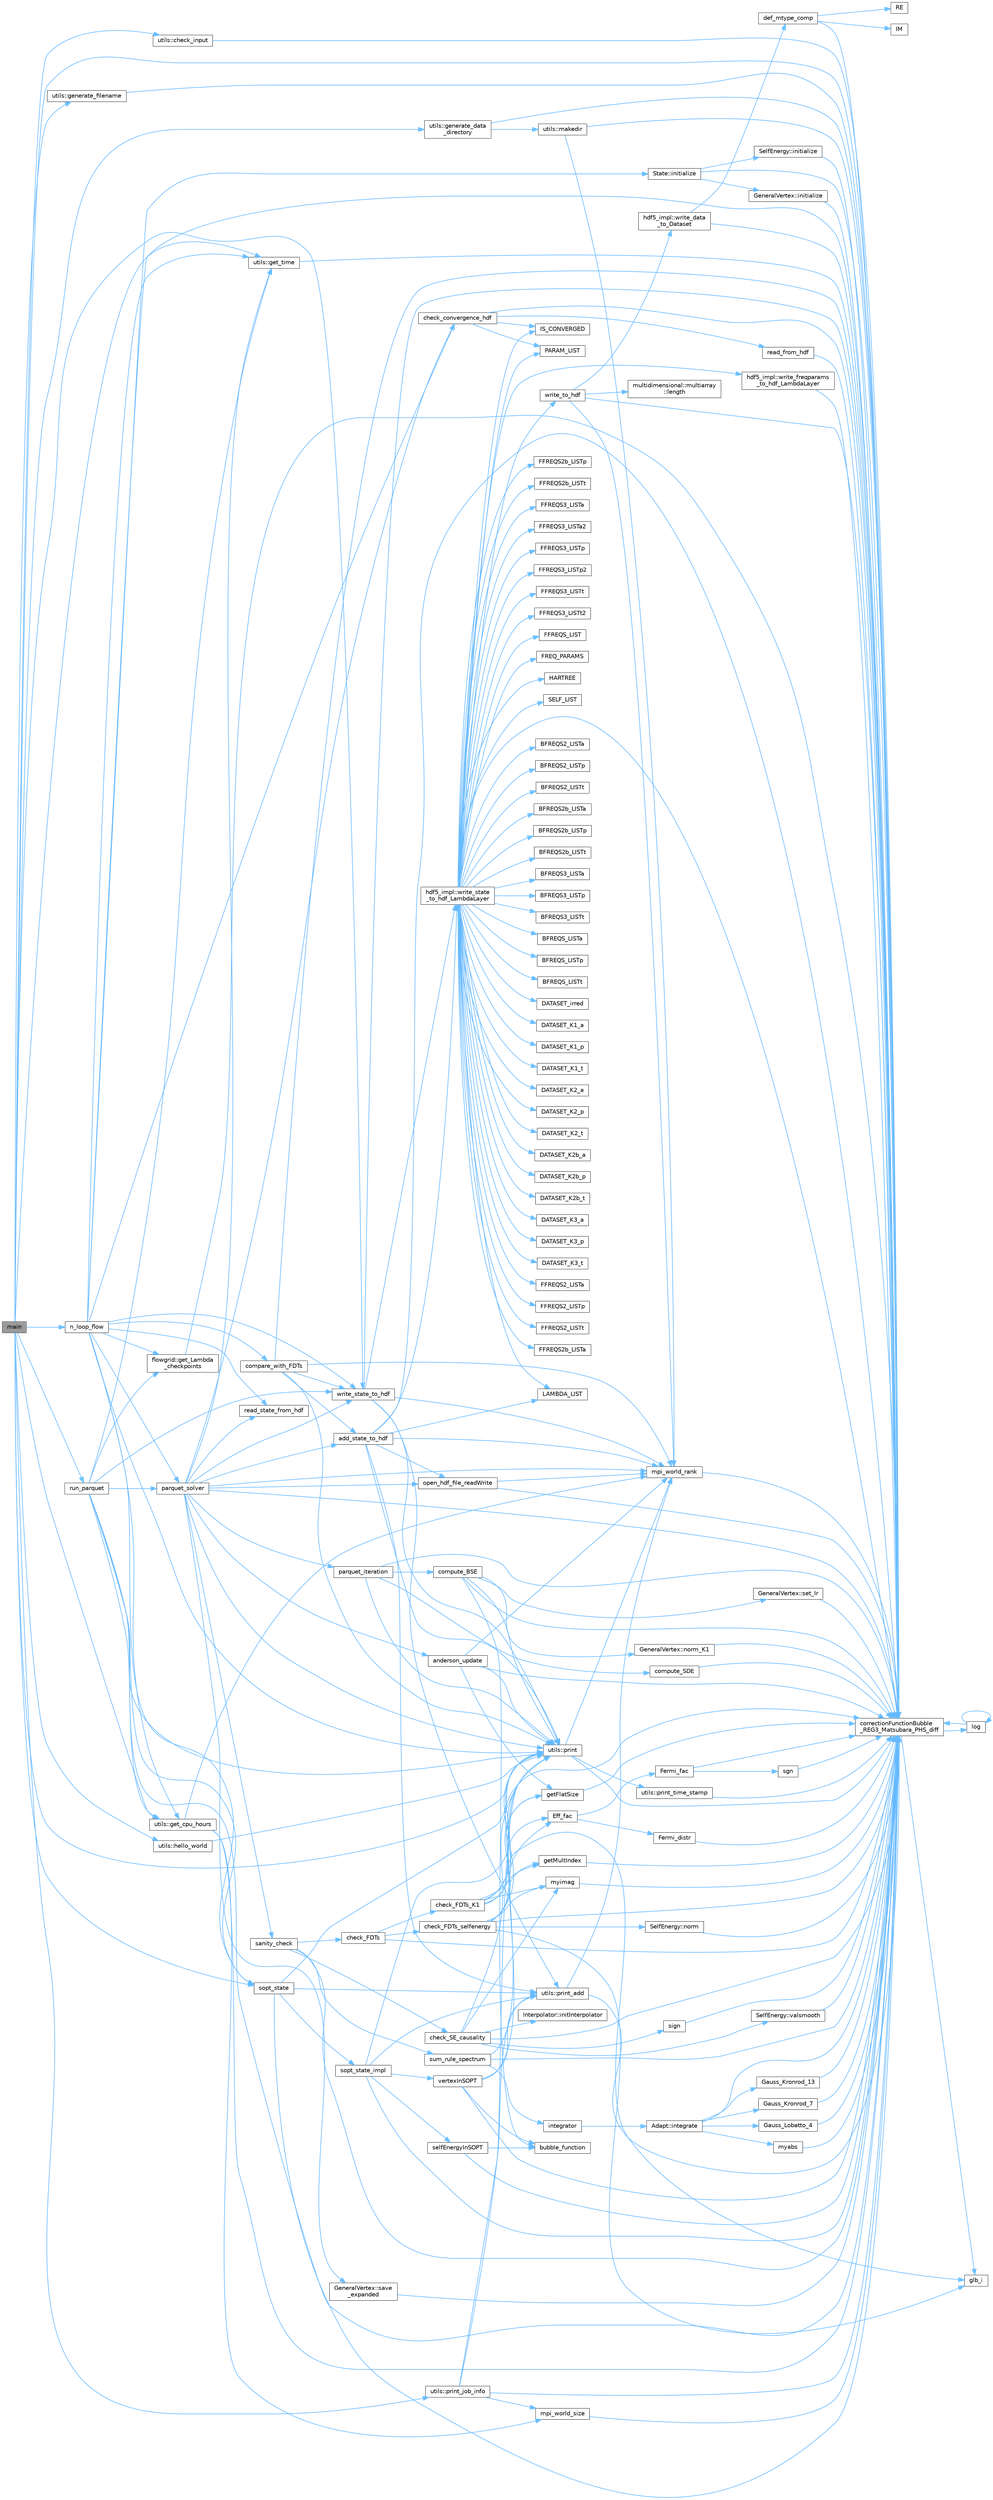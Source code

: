 digraph "main"
{
 // INTERACTIVE_SVG=YES
 // LATEX_PDF_SIZE
  bgcolor="transparent";
  edge [fontname=Helvetica,fontsize=10,labelfontname=Helvetica,labelfontsize=10];
  node [fontname=Helvetica,fontsize=10,shape=box,height=0.2,width=0.4];
  rankdir="LR";
  Node1 [id="Node000001",label="main",height=0.2,width=0.4,color="gray40", fillcolor="grey60", style="filled", fontcolor="black",tooltip=" "];
  Node1 -> Node2 [id="edge1_Node000001_Node000002",color="steelblue1",style="solid",tooltip=" "];
  Node2 [id="Node000002",label="utils::check_input",height=0.2,width=0.4,color="grey40", fillcolor="white", style="filled",URL="$d6/d84/namespaceutils.html#a8d114e75fc9ba4f8d0eb984183e2bd88",tooltip=" "];
  Node2 -> Node3 [id="edge2_Node000002_Node000003",color="steelblue1",style="solid",tooltip=" "];
  Node3 [id="Node000003",label="correctionFunctionBubble\l_REG3_Matsubara_PHS_diff",height=0.2,width=0.4,color="grey40", fillcolor="white", style="filled",URL="$dd/dea/bubble__corrections_8hpp.html#aff27784f97591f505f77ff0065ab57af",tooltip=" "];
  Node3 -> Node4 [id="edge3_Node000003_Node000004",color="steelblue1",style="solid",tooltip=" "];
  Node4 [id="Node000004",label="glb_i",height=0.2,width=0.4,color="grey40", fillcolor="white", style="filled",URL="$d7/d59/data__structures_8hpp.html#ae0c8f095bd2588bb4d374b002c94a90d",tooltip=" "];
  Node3 -> Node5 [id="edge4_Node000003_Node000005",color="steelblue1",style="solid",tooltip=" "];
  Node5 [id="Node000005",label="log",height=0.2,width=0.4,color="grey40", fillcolor="white", style="filled",URL="$d7/d43/KramersKronig_8c_09_09.html#ad9512117c829517886f44895ef9ece90",tooltip=" "];
  Node5 -> Node3 [id="edge5_Node000005_Node000003",color="steelblue1",style="solid",tooltip=" "];
  Node5 -> Node5 [id="edge6_Node000005_Node000005",color="steelblue1",style="solid",tooltip=" "];
  Node1 -> Node3 [id="edge7_Node000001_Node000003",color="steelblue1",style="solid",tooltip=" "];
  Node1 -> Node6 [id="edge8_Node000001_Node000006",color="steelblue1",style="solid",tooltip=" "];
  Node6 [id="Node000006",label="utils::generate_data\l_directory",height=0.2,width=0.4,color="grey40", fillcolor="white", style="filled",URL="$d6/d84/namespaceutils.html#a1998a1c7f8941816fe6706838b16ca26",tooltip=" "];
  Node6 -> Node3 [id="edge9_Node000006_Node000003",color="steelblue1",style="solid",tooltip=" "];
  Node6 -> Node7 [id="edge10_Node000006_Node000007",color="steelblue1",style="solid",tooltip=" "];
  Node7 [id="Node000007",label="utils::makedir",height=0.2,width=0.4,color="grey40", fillcolor="white", style="filled",URL="$d6/d84/namespaceutils.html#a8b15a47f6cc62f31f2fe1323cabba6ae",tooltip=" "];
  Node7 -> Node3 [id="edge11_Node000007_Node000003",color="steelblue1",style="solid",tooltip=" "];
  Node7 -> Node8 [id="edge12_Node000007_Node000008",color="steelblue1",style="solid",tooltip=" "];
  Node8 [id="Node000008",label="mpi_world_rank",height=0.2,width=0.4,color="grey40", fillcolor="white", style="filled",URL="$d4/dda/mpi__setup_8c_09_09.html#a191972e98e51a56d90e8e5f750496c7d",tooltip=" "];
  Node8 -> Node3 [id="edge13_Node000008_Node000003",color="steelblue1",style="solid",tooltip=" "];
  Node1 -> Node9 [id="edge14_Node000001_Node000009",color="steelblue1",style="solid",tooltip=" "];
  Node9 [id="Node000009",label="utils::generate_filename",height=0.2,width=0.4,color="grey40", fillcolor="white", style="filled",URL="$d6/d84/namespaceutils.html#aa0afd0ad2d9e0302051051c6d1d3f1d1",tooltip=" "];
  Node9 -> Node3 [id="edge15_Node000009_Node000003",color="steelblue1",style="solid",tooltip=" "];
  Node1 -> Node10 [id="edge16_Node000001_Node000010",color="steelblue1",style="solid",tooltip=" "];
  Node10 [id="Node000010",label="utils::get_cpu_hours",height=0.2,width=0.4,color="grey40", fillcolor="white", style="filled",URL="$d6/d84/namespaceutils.html#a5020e8df3fe9af5189eb7170db07439f",tooltip=" "];
  Node10 -> Node3 [id="edge17_Node000010_Node000003",color="steelblue1",style="solid",tooltip=" "];
  Node10 -> Node8 [id="edge18_Node000010_Node000008",color="steelblue1",style="solid",tooltip=" "];
  Node10 -> Node11 [id="edge19_Node000010_Node000011",color="steelblue1",style="solid",tooltip=" "];
  Node11 [id="Node000011",label="mpi_world_size",height=0.2,width=0.4,color="grey40", fillcolor="white", style="filled",URL="$d4/dda/mpi__setup_8c_09_09.html#a67ee780d3ab18a648c6ba0fdc734209f",tooltip=" "];
  Node11 -> Node3 [id="edge20_Node000011_Node000003",color="steelblue1",style="solid",tooltip=" "];
  Node1 -> Node12 [id="edge21_Node000001_Node000012",color="steelblue1",style="solid",tooltip=" "];
  Node12 [id="Node000012",label="utils::get_time",height=0.2,width=0.4,color="grey40", fillcolor="white", style="filled",URL="$d6/d84/namespaceutils.html#a4ae6ae93d2caa1fda9be0ce8f6b339ee",tooltip=" "];
  Node12 -> Node3 [id="edge22_Node000012_Node000003",color="steelblue1",style="solid",tooltip=" "];
  Node1 -> Node13 [id="edge23_Node000001_Node000013",color="steelblue1",style="solid",tooltip=" "];
  Node13 [id="Node000013",label="utils::hello_world",height=0.2,width=0.4,color="grey40", fillcolor="white", style="filled",URL="$d6/d84/namespaceutils.html#ac868c960e917a080f09ef20123e977a6",tooltip=" "];
  Node13 -> Node14 [id="edge24_Node000013_Node000014",color="steelblue1",style="solid",tooltip=" "];
  Node14 [id="Node000014",label="utils::print",height=0.2,width=0.4,color="grey40", fillcolor="white", style="filled",URL="$d6/d84/namespaceutils.html#ad566cc1586ac4598d5823caa71620eb5",tooltip=" "];
  Node14 -> Node3 [id="edge25_Node000014_Node000003",color="steelblue1",style="solid",tooltip=" "];
  Node14 -> Node8 [id="edge26_Node000014_Node000008",color="steelblue1",style="solid",tooltip=" "];
  Node14 -> Node15 [id="edge27_Node000014_Node000015",color="steelblue1",style="solid",tooltip=" "];
  Node15 [id="Node000015",label="utils::print_time_stamp",height=0.2,width=0.4,color="grey40", fillcolor="white", style="filled",URL="$d6/d84/namespaceutils.html#ac76a8cfe22f29cfa7738ebd9972f60c8",tooltip=" "];
  Node15 -> Node3 [id="edge28_Node000015_Node000003",color="steelblue1",style="solid",tooltip=" "];
  Node1 -> Node16 [id="edge29_Node000001_Node000016",color="steelblue1",style="solid",tooltip=" "];
  Node16 [id="Node000016",label="n_loop_flow",height=0.2,width=0.4,color="grey40", fillcolor="white", style="filled",URL="$d4/dde/flow_8c_09_09.html#a7bebcecda67107fbc8dde6bed6d3ecaa",tooltip=" "];
  Node16 -> Node17 [id="edge30_Node000016_Node000017",color="steelblue1",style="solid",tooltip=" "];
  Node17 [id="Node000017",label="check_convergence_hdf",height=0.2,width=0.4,color="grey40", fillcolor="white", style="filled",URL="$d5/d4f/hdf5__routines_8c_09_09.html#a0f3795e3b03f3c010cc3befa1c153054",tooltip=" "];
  Node17 -> Node3 [id="edge31_Node000017_Node000003",color="steelblue1",style="solid",tooltip=" "];
  Node17 -> Node18 [id="edge32_Node000017_Node000018",color="steelblue1",style="solid",tooltip=" "];
  Node18 [id="Node000018",label="IS_CONVERGED",height=0.2,width=0.4,color="grey40", fillcolor="white", style="filled",URL="$d5/de4/hdf5__routines_8hpp.html#a31b4dbbf41f3faf7898b472c1035b558",tooltip=" "];
  Node17 -> Node19 [id="edge33_Node000017_Node000019",color="steelblue1",style="solid",tooltip=" "];
  Node19 [id="Node000019",label="PARAM_LIST",height=0.2,width=0.4,color="grey40", fillcolor="white", style="filled",URL="$d5/de4/hdf5__routines_8hpp.html#a5f6a575ad9a575289e8d4ec6a609f062",tooltip=" "];
  Node17 -> Node20 [id="edge34_Node000017_Node000020",color="steelblue1",style="solid",tooltip=" "];
  Node20 [id="Node000020",label="read_from_hdf",height=0.2,width=0.4,color="grey40", fillcolor="white", style="filled",URL="$d5/de4/hdf5__routines_8hpp.html#ae9d31380262b6d4fa5fcd47f21d5419e",tooltip="Read scalar from HDF group/file as Attribute."];
  Node20 -> Node3 [id="edge35_Node000020_Node000003",color="steelblue1",style="solid",tooltip=" "];
  Node16 -> Node21 [id="edge36_Node000016_Node000021",color="steelblue1",style="solid",tooltip=" "];
  Node21 [id="Node000021",label="compare_with_FDTs",height=0.2,width=0.4,color="grey40", fillcolor="white", style="filled",URL="$d1/d75/causality__FDT__checks_8hpp.html#a1f36d604808ac5fde507c3cca3e5315a",tooltip=" "];
  Node21 -> Node22 [id="edge37_Node000021_Node000022",color="steelblue1",style="solid",tooltip=" "];
  Node22 [id="Node000022",label="add_state_to_hdf",height=0.2,width=0.4,color="grey40", fillcolor="white", style="filled",URL="$d5/de4/hdf5__routines_8hpp.html#afcbe2c8a768f64e576f593516262d476",tooltip="Open file and save state to a specified Lambda layer."];
  Node22 -> Node3 [id="edge38_Node000022_Node000003",color="steelblue1",style="solid",tooltip=" "];
  Node22 -> Node23 [id="edge39_Node000022_Node000023",color="steelblue1",style="solid",tooltip=" "];
  Node23 [id="Node000023",label="LAMBDA_LIST",height=0.2,width=0.4,color="grey40", fillcolor="white", style="filled",URL="$d5/de4/hdf5__routines_8hpp.html#aa3e184a5a9d2466af831b13169261de2",tooltip=" "];
  Node22 -> Node8 [id="edge40_Node000022_Node000008",color="steelblue1",style="solid",tooltip=" "];
  Node22 -> Node24 [id="edge41_Node000022_Node000024",color="steelblue1",style="solid",tooltip=" "];
  Node24 [id="Node000024",label="open_hdf_file_readWrite",height=0.2,width=0.4,color="grey40", fillcolor="white", style="filled",URL="$d5/d4f/hdf5__routines_8c_09_09.html#a924110dbdaccbbc744def3ca0838cb4c",tooltip=" "];
  Node24 -> Node3 [id="edge42_Node000024_Node000003",color="steelblue1",style="solid",tooltip=" "];
  Node24 -> Node8 [id="edge43_Node000024_Node000008",color="steelblue1",style="solid",tooltip=" "];
  Node22 -> Node14 [id="edge44_Node000022_Node000014",color="steelblue1",style="solid",tooltip=" "];
  Node22 -> Node25 [id="edge45_Node000022_Node000025",color="steelblue1",style="solid",tooltip=" "];
  Node25 [id="Node000025",label="utils::print_add",height=0.2,width=0.4,color="grey40", fillcolor="white", style="filled",URL="$d6/d84/namespaceutils.html#abc69e50b2a20892c52c84cee55052ffe",tooltip=" "];
  Node25 -> Node3 [id="edge46_Node000025_Node000003",color="steelblue1",style="solid",tooltip=" "];
  Node25 -> Node8 [id="edge47_Node000025_Node000008",color="steelblue1",style="solid",tooltip=" "];
  Node22 -> Node26 [id="edge48_Node000022_Node000026",color="steelblue1",style="solid",tooltip=" "];
  Node26 [id="Node000026",label="hdf5_impl::write_state\l_to_hdf_LambdaLayer",height=0.2,width=0.4,color="grey40", fillcolor="white", style="filled",URL="$de/dac/namespacehdf5__impl.html#a468934d31943e2ac5607091266a2e5a0",tooltip=" "];
  Node26 -> Node27 [id="edge49_Node000026_Node000027",color="steelblue1",style="solid",tooltip=" "];
  Node27 [id="Node000027",label="BFREQS2_LISTa",height=0.2,width=0.4,color="grey40", fillcolor="white", style="filled",URL="$d5/de4/hdf5__routines_8hpp.html#a70793387b40f5c718d6168c704baf69f",tooltip=" "];
  Node26 -> Node28 [id="edge50_Node000026_Node000028",color="steelblue1",style="solid",tooltip=" "];
  Node28 [id="Node000028",label="BFREQS2_LISTp",height=0.2,width=0.4,color="grey40", fillcolor="white", style="filled",URL="$d5/de4/hdf5__routines_8hpp.html#aac06badb3b4bcb361121d0a3878ac32f",tooltip=" "];
  Node26 -> Node29 [id="edge51_Node000026_Node000029",color="steelblue1",style="solid",tooltip=" "];
  Node29 [id="Node000029",label="BFREQS2_LISTt",height=0.2,width=0.4,color="grey40", fillcolor="white", style="filled",URL="$d5/de4/hdf5__routines_8hpp.html#afa40302e1b4a4c45c889083c6dc9c63b",tooltip=" "];
  Node26 -> Node30 [id="edge52_Node000026_Node000030",color="steelblue1",style="solid",tooltip=" "];
  Node30 [id="Node000030",label="BFREQS2b_LISTa",height=0.2,width=0.4,color="grey40", fillcolor="white", style="filled",URL="$d5/de4/hdf5__routines_8hpp.html#a1a2f594a06f492bb3d1dbdb05e8150d9",tooltip=" "];
  Node26 -> Node31 [id="edge53_Node000026_Node000031",color="steelblue1",style="solid",tooltip=" "];
  Node31 [id="Node000031",label="BFREQS2b_LISTp",height=0.2,width=0.4,color="grey40", fillcolor="white", style="filled",URL="$d5/de4/hdf5__routines_8hpp.html#a5b489d2d6e8eb0dd85cebe667e87e16b",tooltip=" "];
  Node26 -> Node32 [id="edge54_Node000026_Node000032",color="steelblue1",style="solid",tooltip=" "];
  Node32 [id="Node000032",label="BFREQS2b_LISTt",height=0.2,width=0.4,color="grey40", fillcolor="white", style="filled",URL="$d5/de4/hdf5__routines_8hpp.html#a1a2e0eace8fc3abb69c44e6eae91b63f",tooltip=" "];
  Node26 -> Node33 [id="edge55_Node000026_Node000033",color="steelblue1",style="solid",tooltip=" "];
  Node33 [id="Node000033",label="BFREQS3_LISTa",height=0.2,width=0.4,color="grey40", fillcolor="white", style="filled",URL="$d5/de4/hdf5__routines_8hpp.html#a21f617d5e29f1e49f014a799e6ac2f2a",tooltip=" "];
  Node26 -> Node34 [id="edge56_Node000026_Node000034",color="steelblue1",style="solid",tooltip=" "];
  Node34 [id="Node000034",label="BFREQS3_LISTp",height=0.2,width=0.4,color="grey40", fillcolor="white", style="filled",URL="$d5/de4/hdf5__routines_8hpp.html#abb2b74041cb7252e511182c80d53859e",tooltip=" "];
  Node26 -> Node35 [id="edge57_Node000026_Node000035",color="steelblue1",style="solid",tooltip=" "];
  Node35 [id="Node000035",label="BFREQS3_LISTt",height=0.2,width=0.4,color="grey40", fillcolor="white", style="filled",URL="$d5/de4/hdf5__routines_8hpp.html#a2a7ab7f91577e91f691eae7d55f185f8",tooltip=" "];
  Node26 -> Node36 [id="edge58_Node000026_Node000036",color="steelblue1",style="solid",tooltip=" "];
  Node36 [id="Node000036",label="BFREQS_LISTa",height=0.2,width=0.4,color="grey40", fillcolor="white", style="filled",URL="$d5/de4/hdf5__routines_8hpp.html#aa4382f09b8cee0fa7a9359a92f89f201",tooltip=" "];
  Node26 -> Node37 [id="edge59_Node000026_Node000037",color="steelblue1",style="solid",tooltip=" "];
  Node37 [id="Node000037",label="BFREQS_LISTp",height=0.2,width=0.4,color="grey40", fillcolor="white", style="filled",URL="$d5/de4/hdf5__routines_8hpp.html#a325a5ba033e38880fc4336eafea6c9ac",tooltip=" "];
  Node26 -> Node38 [id="edge60_Node000026_Node000038",color="steelblue1",style="solid",tooltip=" "];
  Node38 [id="Node000038",label="BFREQS_LISTt",height=0.2,width=0.4,color="grey40", fillcolor="white", style="filled",URL="$d5/de4/hdf5__routines_8hpp.html#a9cd353ab74e22f7973bc28c249970455",tooltip=" "];
  Node26 -> Node3 [id="edge61_Node000026_Node000003",color="steelblue1",style="solid",tooltip=" "];
  Node26 -> Node39 [id="edge62_Node000026_Node000039",color="steelblue1",style="solid",tooltip=" "];
  Node39 [id="Node000039",label="DATASET_irred",height=0.2,width=0.4,color="grey40", fillcolor="white", style="filled",URL="$d5/de4/hdf5__routines_8hpp.html#a3a6423eb277935f4127bcfa984e40864",tooltip=" "];
  Node26 -> Node40 [id="edge63_Node000026_Node000040",color="steelblue1",style="solid",tooltip=" "];
  Node40 [id="Node000040",label="DATASET_K1_a",height=0.2,width=0.4,color="grey40", fillcolor="white", style="filled",URL="$d5/de4/hdf5__routines_8hpp.html#a70fbfef3ed2df3253dff3f30e5c684af",tooltip=" "];
  Node26 -> Node41 [id="edge64_Node000026_Node000041",color="steelblue1",style="solid",tooltip=" "];
  Node41 [id="Node000041",label="DATASET_K1_p",height=0.2,width=0.4,color="grey40", fillcolor="white", style="filled",URL="$d5/de4/hdf5__routines_8hpp.html#ad4bd18e8faec35d1aec625963949d3a2",tooltip=" "];
  Node26 -> Node42 [id="edge65_Node000026_Node000042",color="steelblue1",style="solid",tooltip=" "];
  Node42 [id="Node000042",label="DATASET_K1_t",height=0.2,width=0.4,color="grey40", fillcolor="white", style="filled",URL="$d5/de4/hdf5__routines_8hpp.html#a6b0ad8d4c9ce18a0181aec59711c2d9e",tooltip=" "];
  Node26 -> Node43 [id="edge66_Node000026_Node000043",color="steelblue1",style="solid",tooltip=" "];
  Node43 [id="Node000043",label="DATASET_K2_a",height=0.2,width=0.4,color="grey40", fillcolor="white", style="filled",URL="$d5/de4/hdf5__routines_8hpp.html#aeedff3917ce193abcf28d56d533c06af",tooltip=" "];
  Node26 -> Node44 [id="edge67_Node000026_Node000044",color="steelblue1",style="solid",tooltip=" "];
  Node44 [id="Node000044",label="DATASET_K2_p",height=0.2,width=0.4,color="grey40", fillcolor="white", style="filled",URL="$d5/de4/hdf5__routines_8hpp.html#a6b7db1afef15b575b083e27f59dce10b",tooltip=" "];
  Node26 -> Node45 [id="edge68_Node000026_Node000045",color="steelblue1",style="solid",tooltip=" "];
  Node45 [id="Node000045",label="DATASET_K2_t",height=0.2,width=0.4,color="grey40", fillcolor="white", style="filled",URL="$d5/de4/hdf5__routines_8hpp.html#aa0c88c27ef97c826cbdaa5ab65c5ea7a",tooltip=" "];
  Node26 -> Node46 [id="edge69_Node000026_Node000046",color="steelblue1",style="solid",tooltip=" "];
  Node46 [id="Node000046",label="DATASET_K2b_a",height=0.2,width=0.4,color="grey40", fillcolor="white", style="filled",URL="$d5/de4/hdf5__routines_8hpp.html#a2de0b0b07342af762f71fe56d81ff6a4",tooltip=" "];
  Node26 -> Node47 [id="edge70_Node000026_Node000047",color="steelblue1",style="solid",tooltip=" "];
  Node47 [id="Node000047",label="DATASET_K2b_p",height=0.2,width=0.4,color="grey40", fillcolor="white", style="filled",URL="$d5/de4/hdf5__routines_8hpp.html#ae052d0568389dc8653a0909a79be1724",tooltip=" "];
  Node26 -> Node48 [id="edge71_Node000026_Node000048",color="steelblue1",style="solid",tooltip=" "];
  Node48 [id="Node000048",label="DATASET_K2b_t",height=0.2,width=0.4,color="grey40", fillcolor="white", style="filled",URL="$d5/de4/hdf5__routines_8hpp.html#a9dda3f77431924b6c05e15e8520e95a1",tooltip=" "];
  Node26 -> Node49 [id="edge72_Node000026_Node000049",color="steelblue1",style="solid",tooltip=" "];
  Node49 [id="Node000049",label="DATASET_K3_a",height=0.2,width=0.4,color="grey40", fillcolor="white", style="filled",URL="$d5/de4/hdf5__routines_8hpp.html#aa455336c9836bbc13e5bc6acfba4a5fe",tooltip=" "];
  Node26 -> Node50 [id="edge73_Node000026_Node000050",color="steelblue1",style="solid",tooltip=" "];
  Node50 [id="Node000050",label="DATASET_K3_p",height=0.2,width=0.4,color="grey40", fillcolor="white", style="filled",URL="$d5/de4/hdf5__routines_8hpp.html#ac5ae5b49e25460f9c74f7dd4da8292d1",tooltip=" "];
  Node26 -> Node51 [id="edge74_Node000026_Node000051",color="steelblue1",style="solid",tooltip=" "];
  Node51 [id="Node000051",label="DATASET_K3_t",height=0.2,width=0.4,color="grey40", fillcolor="white", style="filled",URL="$d5/de4/hdf5__routines_8hpp.html#aaacec41cca059ecf69f45d177a133ba1",tooltip=" "];
  Node26 -> Node52 [id="edge75_Node000026_Node000052",color="steelblue1",style="solid",tooltip=" "];
  Node52 [id="Node000052",label="FFREQS2_LISTa",height=0.2,width=0.4,color="grey40", fillcolor="white", style="filled",URL="$d5/de4/hdf5__routines_8hpp.html#a77f7cb8364d3e7e9e60772168c1a8e20",tooltip=" "];
  Node26 -> Node53 [id="edge76_Node000026_Node000053",color="steelblue1",style="solid",tooltip=" "];
  Node53 [id="Node000053",label="FFREQS2_LISTp",height=0.2,width=0.4,color="grey40", fillcolor="white", style="filled",URL="$d5/de4/hdf5__routines_8hpp.html#a1a2050a88d0823f9d6e74f514cd3104b",tooltip=" "];
  Node26 -> Node54 [id="edge77_Node000026_Node000054",color="steelblue1",style="solid",tooltip=" "];
  Node54 [id="Node000054",label="FFREQS2_LISTt",height=0.2,width=0.4,color="grey40", fillcolor="white", style="filled",URL="$d5/de4/hdf5__routines_8hpp.html#acccb15e4720efbd821876ddbaafca598",tooltip=" "];
  Node26 -> Node55 [id="edge78_Node000026_Node000055",color="steelblue1",style="solid",tooltip=" "];
  Node55 [id="Node000055",label="FFREQS2b_LISTa",height=0.2,width=0.4,color="grey40", fillcolor="white", style="filled",URL="$d5/de4/hdf5__routines_8hpp.html#a005236ebf70e84a44dcbc2bf1a38240e",tooltip=" "];
  Node26 -> Node56 [id="edge79_Node000026_Node000056",color="steelblue1",style="solid",tooltip=" "];
  Node56 [id="Node000056",label="FFREQS2b_LISTp",height=0.2,width=0.4,color="grey40", fillcolor="white", style="filled",URL="$d5/de4/hdf5__routines_8hpp.html#ad835afddea0ce446346ea73873de9317",tooltip=" "];
  Node26 -> Node57 [id="edge80_Node000026_Node000057",color="steelblue1",style="solid",tooltip=" "];
  Node57 [id="Node000057",label="FFREQS2b_LISTt",height=0.2,width=0.4,color="grey40", fillcolor="white", style="filled",URL="$d5/de4/hdf5__routines_8hpp.html#a8a349e2a96d022e93b1e70da3a6add0a",tooltip=" "];
  Node26 -> Node58 [id="edge81_Node000026_Node000058",color="steelblue1",style="solid",tooltip=" "];
  Node58 [id="Node000058",label="FFREQS3_LISTa",height=0.2,width=0.4,color="grey40", fillcolor="white", style="filled",URL="$d5/de4/hdf5__routines_8hpp.html#ae6bcd6cf33bfdb1b539328b0eef6b0cf",tooltip=" "];
  Node26 -> Node59 [id="edge82_Node000026_Node000059",color="steelblue1",style="solid",tooltip=" "];
  Node59 [id="Node000059",label="FFREQS3_LISTa2",height=0.2,width=0.4,color="grey40", fillcolor="white", style="filled",URL="$d5/de4/hdf5__routines_8hpp.html#ad1b2e3e2b85f135ca87eb4da1aa0d219",tooltip=" "];
  Node26 -> Node60 [id="edge83_Node000026_Node000060",color="steelblue1",style="solid",tooltip=" "];
  Node60 [id="Node000060",label="FFREQS3_LISTp",height=0.2,width=0.4,color="grey40", fillcolor="white", style="filled",URL="$d5/de4/hdf5__routines_8hpp.html#ab3465a151422431590005eed97f76231",tooltip=" "];
  Node26 -> Node61 [id="edge84_Node000026_Node000061",color="steelblue1",style="solid",tooltip=" "];
  Node61 [id="Node000061",label="FFREQS3_LISTp2",height=0.2,width=0.4,color="grey40", fillcolor="white", style="filled",URL="$d5/de4/hdf5__routines_8hpp.html#a8d6dff6b8b75678e16f0e382403c73d9",tooltip=" "];
  Node26 -> Node62 [id="edge85_Node000026_Node000062",color="steelblue1",style="solid",tooltip=" "];
  Node62 [id="Node000062",label="FFREQS3_LISTt",height=0.2,width=0.4,color="grey40", fillcolor="white", style="filled",URL="$d5/de4/hdf5__routines_8hpp.html#a16adf80cb1d71c36eba44db4f2073615",tooltip=" "];
  Node26 -> Node63 [id="edge86_Node000026_Node000063",color="steelblue1",style="solid",tooltip=" "];
  Node63 [id="Node000063",label="FFREQS3_LISTt2",height=0.2,width=0.4,color="grey40", fillcolor="white", style="filled",URL="$d5/de4/hdf5__routines_8hpp.html#ac057361dc5d3b4a9d092da413a95a031",tooltip=" "];
  Node26 -> Node64 [id="edge87_Node000026_Node000064",color="steelblue1",style="solid",tooltip=" "];
  Node64 [id="Node000064",label="FFREQS_LIST",height=0.2,width=0.4,color="grey40", fillcolor="white", style="filled",URL="$d5/de4/hdf5__routines_8hpp.html#a000928a93e5676eb68968c067d7dc98e",tooltip=" "];
  Node26 -> Node65 [id="edge88_Node000026_Node000065",color="steelblue1",style="solid",tooltip=" "];
  Node65 [id="Node000065",label="FREQ_PARAMS",height=0.2,width=0.4,color="grey40", fillcolor="white", style="filled",URL="$d5/de4/hdf5__routines_8hpp.html#ad6f5322e464b455673993e1021f01cc8",tooltip=" "];
  Node26 -> Node66 [id="edge89_Node000026_Node000066",color="steelblue1",style="solid",tooltip=" "];
  Node66 [id="Node000066",label="HARTREE",height=0.2,width=0.4,color="grey40", fillcolor="white", style="filled",URL="$d5/de4/hdf5__routines_8hpp.html#ab024ad1aa7a036169945b7ae80985dec",tooltip=" "];
  Node26 -> Node18 [id="edge90_Node000026_Node000018",color="steelblue1",style="solid",tooltip=" "];
  Node26 -> Node23 [id="edge91_Node000026_Node000023",color="steelblue1",style="solid",tooltip=" "];
  Node26 -> Node19 [id="edge92_Node000026_Node000019",color="steelblue1",style="solid",tooltip=" "];
  Node26 -> Node67 [id="edge93_Node000026_Node000067",color="steelblue1",style="solid",tooltip=" "];
  Node67 [id="Node000067",label="SELF_LIST",height=0.2,width=0.4,color="grey40", fillcolor="white", style="filled",URL="$d5/de4/hdf5__routines_8hpp.html#a9a02bb311149745160c7983f8aa7215d",tooltip=" "];
  Node26 -> Node68 [id="edge94_Node000026_Node000068",color="steelblue1",style="solid",tooltip=" "];
  Node68 [id="Node000068",label="hdf5_impl::write_freqparams\l_to_hdf_LambdaLayer",height=0.2,width=0.4,color="grey40", fillcolor="white", style="filled",URL="$de/dac/namespacehdf5__impl.html#ac77e56ba9f320721c5cfc26f6709c9e1",tooltip=" "];
  Node68 -> Node3 [id="edge95_Node000068_Node000003",color="steelblue1",style="solid",tooltip=" "];
  Node26 -> Node69 [id="edge96_Node000026_Node000069",color="steelblue1",style="solid",tooltip=" "];
  Node69 [id="Node000069",label="write_to_hdf",height=0.2,width=0.4,color="grey40", fillcolor="white", style="filled",URL="$d5/de4/hdf5__routines_8hpp.html#a2337339bdea1a060b1205e7bcba3bb20",tooltip="Write multiarray to HDF group/file."];
  Node69 -> Node3 [id="edge97_Node000069_Node000003",color="steelblue1",style="solid",tooltip=" "];
  Node69 -> Node70 [id="edge98_Node000069_Node000070",color="steelblue1",style="solid",tooltip=" "];
  Node70 [id="Node000070",label="multidimensional::multiarray\l::length",height=0.2,width=0.4,color="grey40", fillcolor="white", style="filled",URL="$d7/d3f/classmultidimensional_1_1multiarray.html#aca0527dd01461a6b0e5979af8d399fc5",tooltip=" "];
  Node69 -> Node8 [id="edge99_Node000069_Node000008",color="steelblue1",style="solid",tooltip=" "];
  Node69 -> Node71 [id="edge100_Node000069_Node000071",color="steelblue1",style="solid",tooltip=" "];
  Node71 [id="Node000071",label="hdf5_impl::write_data\l_to_Dataset",height=0.2,width=0.4,color="grey40", fillcolor="white", style="filled",URL="$de/dac/namespacehdf5__impl.html#a2c81f521e97b68137709bb9b0719c9a7",tooltip=" "];
  Node71 -> Node3 [id="edge101_Node000071_Node000003",color="steelblue1",style="solid",tooltip=" "];
  Node71 -> Node72 [id="edge102_Node000071_Node000072",color="steelblue1",style="solid",tooltip=" "];
  Node72 [id="Node000072",label="def_mtype_comp",height=0.2,width=0.4,color="grey40", fillcolor="white", style="filled",URL="$d5/d4f/hdf5__routines_8c_09_09.html#a77fed1ad1e5982cb30b9631a74ebf278",tooltip=" "];
  Node72 -> Node3 [id="edge103_Node000072_Node000003",color="steelblue1",style="solid",tooltip=" "];
  Node72 -> Node73 [id="edge104_Node000072_Node000073",color="steelblue1",style="solid",tooltip=" "];
  Node73 [id="Node000073",label="IM",height=0.2,width=0.4,color="grey40", fillcolor="white", style="filled",URL="$d5/de4/hdf5__routines_8hpp.html#aa0d41e2bda820402cbaae0a0b3122620",tooltip=" "];
  Node72 -> Node74 [id="edge105_Node000072_Node000074",color="steelblue1",style="solid",tooltip=" "];
  Node74 [id="Node000074",label="RE",height=0.2,width=0.4,color="grey40", fillcolor="white", style="filled",URL="$d5/de4/hdf5__routines_8hpp.html#ad1fb71130ef4e456f0f28a5a79fa33f9",tooltip=" "];
  Node21 -> Node3 [id="edge106_Node000021_Node000003",color="steelblue1",style="solid",tooltip=" "];
  Node21 -> Node8 [id="edge107_Node000021_Node000008",color="steelblue1",style="solid",tooltip=" "];
  Node21 -> Node14 [id="edge108_Node000021_Node000014",color="steelblue1",style="solid",tooltip=" "];
  Node21 -> Node75 [id="edge109_Node000021_Node000075",color="steelblue1",style="solid",tooltip=" "];
  Node75 [id="Node000075",label="write_state_to_hdf",height=0.2,width=0.4,color="grey40", fillcolor="white", style="filled",URL="$d5/de4/hdf5__routines_8hpp.html#ab7f115126010e4b017eb9e12cd1c29d9",tooltip="Create file with fixed number of Lambda layers and save state to first Lambda layer."];
  Node75 -> Node3 [id="edge110_Node000075_Node000003",color="steelblue1",style="solid",tooltip=" "];
  Node75 -> Node8 [id="edge111_Node000075_Node000008",color="steelblue1",style="solid",tooltip=" "];
  Node75 -> Node14 [id="edge112_Node000075_Node000014",color="steelblue1",style="solid",tooltip=" "];
  Node75 -> Node25 [id="edge113_Node000075_Node000025",color="steelblue1",style="solid",tooltip=" "];
  Node75 -> Node26 [id="edge114_Node000075_Node000026",color="steelblue1",style="solid",tooltip=" "];
  Node16 -> Node3 [id="edge115_Node000016_Node000003",color="steelblue1",style="solid",tooltip=" "];
  Node16 -> Node10 [id="edge116_Node000016_Node000010",color="steelblue1",style="solid",tooltip=" "];
  Node16 -> Node76 [id="edge117_Node000016_Node000076",color="steelblue1",style="solid",tooltip=" "];
  Node76 [id="Node000076",label="flowgrid::get_Lambda\l_checkpoints",height=0.2,width=0.4,color="grey40", fillcolor="white", style="filled",URL="$d4/d5e/namespaceflowgrid.html#ab85047ef8b48a23fc3b5683801788952",tooltip=" "];
  Node76 -> Node3 [id="edge118_Node000076_Node000003",color="steelblue1",style="solid",tooltip=" "];
  Node16 -> Node12 [id="edge119_Node000016_Node000012",color="steelblue1",style="solid",tooltip=" "];
  Node16 -> Node77 [id="edge120_Node000016_Node000077",color="steelblue1",style="solid",tooltip=" "];
  Node77 [id="Node000077",label="State::initialize",height=0.2,width=0.4,color="grey40", fillcolor="white", style="filled",URL="$d7/d97/classState.html#a976ebaeffdb650be4c8a5b6f4c8479bd",tooltip=" "];
  Node77 -> Node3 [id="edge121_Node000077_Node000003",color="steelblue1",style="solid",tooltip=" "];
  Node77 -> Node78 [id="edge122_Node000077_Node000078",color="steelblue1",style="solid",tooltip=" "];
  Node78 [id="Node000078",label="GeneralVertex::initialize",height=0.2,width=0.4,color="grey40", fillcolor="white", style="filled",URL="$d2/d4a/classGeneralVertex.html#ab3e7f4b48064e39f60605037fa5c0a6a",tooltip=" "];
  Node78 -> Node3 [id="edge123_Node000078_Node000003",color="steelblue1",style="solid",tooltip=" "];
  Node77 -> Node79 [id="edge124_Node000077_Node000079",color="steelblue1",style="solid",tooltip=" "];
  Node79 [id="Node000079",label="SelfEnergy::initialize",height=0.2,width=0.4,color="grey40", fillcolor="white", style="filled",URL="$d5/df6/classSelfEnergy.html#a1f2c67cf8175e9bb23e8570d92661513",tooltip=" "];
  Node79 -> Node3 [id="edge125_Node000079_Node000003",color="steelblue1",style="solid",tooltip=" "];
  Node16 -> Node80 [id="edge126_Node000016_Node000080",color="steelblue1",style="solid",tooltip=" "];
  Node80 [id="Node000080",label="parquet_solver",height=0.2,width=0.4,color="grey40", fillcolor="white", style="filled",URL="$dd/d0a/parquet__solver_8hpp.html#a07f441b6693f6e2e8d958049ae06cb73",tooltip=" "];
  Node80 -> Node22 [id="edge127_Node000080_Node000022",color="steelblue1",style="solid",tooltip=" "];
  Node80 -> Node81 [id="edge128_Node000080_Node000081",color="steelblue1",style="solid",tooltip=" "];
  Node81 [id="Node000081",label="anderson_update",height=0.2,width=0.4,color="grey40", fillcolor="white", style="filled",URL="$d6/d7b/anderson__acceleration_8hpp.html#a88e79b4550a392a79d60d8bf6557461c",tooltip="Perform an anderson mixing update."];
  Node81 -> Node3 [id="edge129_Node000081_Node000003",color="steelblue1",style="solid",tooltip=" "];
  Node81 -> Node82 [id="edge130_Node000081_Node000082",color="steelblue1",style="solid",tooltip=" "];
  Node82 [id="Node000082",label="getFlatSize",height=0.2,width=0.4,color="grey40", fillcolor="white", style="filled",URL="$de/dbb/math__utils_8hpp.html#a0bb20dce81d05d42cbea49416726ad27",tooltip=" "];
  Node82 -> Node3 [id="edge131_Node000082_Node000003",color="steelblue1",style="solid",tooltip=" "];
  Node81 -> Node8 [id="edge132_Node000081_Node000008",color="steelblue1",style="solid",tooltip=" "];
  Node81 -> Node14 [id="edge133_Node000081_Node000014",color="steelblue1",style="solid",tooltip=" "];
  Node80 -> Node17 [id="edge134_Node000080_Node000017",color="steelblue1",style="solid",tooltip=" "];
  Node80 -> Node3 [id="edge135_Node000080_Node000003",color="steelblue1",style="solid",tooltip=" "];
  Node80 -> Node12 [id="edge136_Node000080_Node000012",color="steelblue1",style="solid",tooltip=" "];
  Node80 -> Node8 [id="edge137_Node000080_Node000008",color="steelblue1",style="solid",tooltip=" "];
  Node80 -> Node24 [id="edge138_Node000080_Node000024",color="steelblue1",style="solid",tooltip=" "];
  Node80 -> Node83 [id="edge139_Node000080_Node000083",color="steelblue1",style="solid",tooltip=" "];
  Node83 [id="Node000083",label="parquet_iteration",height=0.2,width=0.4,color="grey40", fillcolor="white", style="filled",URL="$dd/d0a/parquet__solver_8hpp.html#aad1680ae03adc0f566df945376e95234",tooltip=" "];
  Node83 -> Node84 [id="edge140_Node000083_Node000084",color="steelblue1",style="solid",tooltip=" "];
  Node84 [id="Node000084",label="compute_BSE",height=0.2,width=0.4,color="grey40", fillcolor="white", style="filled",URL="$dd/d0a/parquet__solver_8hpp.html#a1541a0b7d193f70577c5fab1efc216e1",tooltip=" "];
  Node84 -> Node85 [id="edge141_Node000084_Node000085",color="steelblue1",style="solid",tooltip=" "];
  Node85 [id="Node000085",label="bubble_function",height=0.2,width=0.4,color="grey40", fillcolor="white", style="filled",URL="$de/de8/bubble__function_8hpp.html#af33e47ff22bc507b4226169779a87c95",tooltip=" "];
  Node84 -> Node3 [id="edge142_Node000084_Node000003",color="steelblue1",style="solid",tooltip=" "];
  Node84 -> Node86 [id="edge143_Node000084_Node000086",color="steelblue1",style="solid",tooltip=" "];
  Node86 [id="Node000086",label="GeneralVertex::norm_K1",height=0.2,width=0.4,color="grey40", fillcolor="white", style="filled",URL="$d2/d4a/classGeneralVertex.html#a66e3aa65eda2c853832d6a3942ec69e8",tooltip=" "];
  Node86 -> Node3 [id="edge144_Node000086_Node000003",color="steelblue1",style="solid",tooltip=" "];
  Node84 -> Node14 [id="edge145_Node000084_Node000014",color="steelblue1",style="solid",tooltip=" "];
  Node84 -> Node87 [id="edge146_Node000084_Node000087",color="steelblue1",style="solid",tooltip=" "];
  Node87 [id="Node000087",label="GeneralVertex::set_Ir",height=0.2,width=0.4,color="grey40", fillcolor="white", style="filled",URL="$d2/d4a/classGeneralVertex.html#aed8132ff4fc8418ee884d39035153e9e",tooltip=" "];
  Node87 -> Node3 [id="edge147_Node000087_Node000003",color="steelblue1",style="solid",tooltip=" "];
  Node83 -> Node88 [id="edge148_Node000083_Node000088",color="steelblue1",style="solid",tooltip=" "];
  Node88 [id="Node000088",label="compute_SDE",height=0.2,width=0.4,color="grey40", fillcolor="white", style="filled",URL="$dd/d0a/parquet__solver_8hpp.html#a9ef507c1d49fff7991752cab04374824",tooltip=" "];
  Node88 -> Node3 [id="edge149_Node000088_Node000003",color="steelblue1",style="solid",tooltip=" "];
  Node83 -> Node3 [id="edge150_Node000083_Node000003",color="steelblue1",style="solid",tooltip=" "];
  Node83 -> Node14 [id="edge151_Node000083_Node000014",color="steelblue1",style="solid",tooltip=" "];
  Node80 -> Node14 [id="edge152_Node000080_Node000014",color="steelblue1",style="solid",tooltip=" "];
  Node80 -> Node89 [id="edge153_Node000080_Node000089",color="steelblue1",style="solid",tooltip=" "];
  Node89 [id="Node000089",label="read_state_from_hdf",height=0.2,width=0.4,color="grey40", fillcolor="white", style="filled",URL="$d5/d4f/hdf5__routines_8c_09_09.html#aa0ab8d27e7ed5ce3762582c2416a9b45",tooltip="Read state from specified Lambda layer of hdf file."];
  Node80 -> Node90 [id="edge154_Node000080_Node000090",color="steelblue1",style="solid",tooltip=" "];
  Node90 [id="Node000090",label="sanity_check",height=0.2,width=0.4,color="grey40", fillcolor="white", style="filled",URL="$d2/d3f/sanity__check_8hpp.html#a884fca24faf1e006b285fcce3ddd0299",tooltip=" "];
  Node90 -> Node91 [id="edge155_Node000090_Node000091",color="steelblue1",style="solid",tooltip=" "];
  Node91 [id="Node000091",label="check_FDTs",height=0.2,width=0.4,color="grey40", fillcolor="white", style="filled",URL="$d1/d75/causality__FDT__checks_8hpp.html#a6e71610e223d517d2087c2e6a53617af",tooltip=" "];
  Node91 -> Node92 [id="edge156_Node000091_Node000092",color="steelblue1",style="solid",tooltip=" "];
  Node92 [id="Node000092",label="check_FDTs_K1",height=0.2,width=0.4,color="grey40", fillcolor="white", style="filled",URL="$d1/d75/causality__FDT__checks_8hpp.html#acb53ab67287d6ab6795194d05453e5b0",tooltip="deprecated"];
  Node92 -> Node3 [id="edge157_Node000092_Node000003",color="steelblue1",style="solid",tooltip=" "];
  Node92 -> Node93 [id="edge158_Node000092_Node000093",color="steelblue1",style="solid",tooltip=" "];
  Node93 [id="Node000093",label="Eff_fac",height=0.2,width=0.4,color="grey40", fillcolor="white", style="filled",URL="$de/d5d/propagator_8c_09_09.html#ad4ac30553ec90ced0033be4512c3ffd9",tooltip=" "];
  Node93 -> Node94 [id="edge159_Node000093_Node000094",color="steelblue1",style="solid",tooltip=" "];
  Node94 [id="Node000094",label="Fermi_distr",height=0.2,width=0.4,color="grey40", fillcolor="white", style="filled",URL="$de/d5d/propagator_8c_09_09.html#aaa16e5a816b9a56cc9ef2c8101725ef3",tooltip=" "];
  Node94 -> Node3 [id="edge160_Node000094_Node000003",color="steelblue1",style="solid",tooltip=" "];
  Node93 -> Node95 [id="edge161_Node000093_Node000095",color="steelblue1",style="solid",tooltip=" "];
  Node95 [id="Node000095",label="Fermi_fac",height=0.2,width=0.4,color="grey40", fillcolor="white", style="filled",URL="$de/d5d/propagator_8c_09_09.html#a82ecb2fda37c3bedbb8dd4cfa1aa47cf",tooltip=" "];
  Node95 -> Node3 [id="edge162_Node000095_Node000003",color="steelblue1",style="solid",tooltip=" "];
  Node95 -> Node96 [id="edge163_Node000095_Node000096",color="steelblue1",style="solid",tooltip=" "];
  Node96 [id="Node000096",label="sgn",height=0.2,width=0.4,color="grey40", fillcolor="white", style="filled",URL="$df/d31/math__utils_8c_09_09.html#ae36d92596d8ec0a89dfa3bdc9ab693f7",tooltip=" "];
  Node96 -> Node3 [id="edge164_Node000096_Node000003",color="steelblue1",style="solid",tooltip=" "];
  Node92 -> Node82 [id="edge165_Node000092_Node000082",color="steelblue1",style="solid",tooltip=" "];
  Node92 -> Node97 [id="edge166_Node000092_Node000097",color="steelblue1",style="solid",tooltip=" "];
  Node97 [id="Node000097",label="getMultIndex",height=0.2,width=0.4,color="grey40", fillcolor="white", style="filled",URL="$de/dbb/math__utils_8hpp.html#a44e5552f932a6d11b1ee87a7229f2e5d",tooltip=" "];
  Node97 -> Node3 [id="edge167_Node000097_Node000003",color="steelblue1",style="solid",tooltip=" "];
  Node92 -> Node4 [id="edge168_Node000092_Node000004",color="steelblue1",style="solid",tooltip=" "];
  Node92 -> Node98 [id="edge169_Node000092_Node000098",color="steelblue1",style="solid",tooltip=" "];
  Node98 [id="Node000098",label="myimag",height=0.2,width=0.4,color="grey40", fillcolor="white", style="filled",URL="$d7/d59/data__structures_8hpp.html#a82028e090d16388546ad4cf24976497e",tooltip=" "];
  Node98 -> Node3 [id="edge170_Node000098_Node000003",color="steelblue1",style="solid",tooltip=" "];
  Node92 -> Node14 [id="edge171_Node000092_Node000014",color="steelblue1",style="solid",tooltip=" "];
  Node91 -> Node99 [id="edge172_Node000091_Node000099",color="steelblue1",style="solid",tooltip=" "];
  Node99 [id="Node000099",label="check_FDTs_selfenergy",height=0.2,width=0.4,color="grey40", fillcolor="white", style="filled",URL="$d1/d75/causality__FDT__checks_8hpp.html#a5883bbc78fa13b2ec2cdb15f3e261fc5",tooltip=" "];
  Node99 -> Node3 [id="edge173_Node000099_Node000003",color="steelblue1",style="solid",tooltip=" "];
  Node99 -> Node93 [id="edge174_Node000099_Node000093",color="steelblue1",style="solid",tooltip=" "];
  Node99 -> Node82 [id="edge175_Node000099_Node000082",color="steelblue1",style="solid",tooltip=" "];
  Node99 -> Node97 [id="edge176_Node000099_Node000097",color="steelblue1",style="solid",tooltip=" "];
  Node99 -> Node4 [id="edge177_Node000099_Node000004",color="steelblue1",style="solid",tooltip=" "];
  Node99 -> Node98 [id="edge178_Node000099_Node000098",color="steelblue1",style="solid",tooltip=" "];
  Node99 -> Node100 [id="edge179_Node000099_Node000100",color="steelblue1",style="solid",tooltip=" "];
  Node100 [id="Node000100",label="SelfEnergy::norm",height=0.2,width=0.4,color="grey40", fillcolor="white", style="filled",URL="$d5/df6/classSelfEnergy.html#a8b411698e78608f2d01c210493514158",tooltip=" "];
  Node100 -> Node3 [id="edge180_Node000100_Node000003",color="steelblue1",style="solid",tooltip=" "];
  Node99 -> Node14 [id="edge181_Node000099_Node000014",color="steelblue1",style="solid",tooltip=" "];
  Node91 -> Node3 [id="edge182_Node000091_Node000003",color="steelblue1",style="solid",tooltip=" "];
  Node90 -> Node101 [id="edge183_Node000090_Node000101",color="steelblue1",style="solid",tooltip=" "];
  Node101 [id="Node000101",label="check_SE_causality",height=0.2,width=0.4,color="grey40", fillcolor="white", style="filled",URL="$d1/d75/causality__FDT__checks_8hpp.html#a78b466ca2e79927fb9baa44f24d320a1",tooltip=" "];
  Node101 -> Node3 [id="edge184_Node000101_Node000003",color="steelblue1",style="solid",tooltip=" "];
  Node101 -> Node102 [id="edge185_Node000101_Node000102",color="steelblue1",style="solid",tooltip=" "];
  Node102 [id="Node000102",label="Interpolator::initInterpolator",height=0.2,width=0.4,color="grey40", fillcolor="white", style="filled",URL="$d3/df3/classInterpolator.html#a26f6d3b803b2279d27484071988e7b55",tooltip=" "];
  Node101 -> Node98 [id="edge186_Node000101_Node000098",color="steelblue1",style="solid",tooltip=" "];
  Node101 -> Node14 [id="edge187_Node000101_Node000014",color="steelblue1",style="solid",tooltip=" "];
  Node101 -> Node103 [id="edge188_Node000101_Node000103",color="steelblue1",style="solid",tooltip=" "];
  Node103 [id="Node000103",label="sign",height=0.2,width=0.4,color="grey40", fillcolor="white", style="filled",URL="$de/dbb/math__utils_8hpp.html#a0bb692dd2ccfca1d2a03544ff6b3c7c8",tooltip=" "];
  Node103 -> Node3 [id="edge189_Node000103_Node000003",color="steelblue1",style="solid",tooltip=" "];
  Node101 -> Node104 [id="edge190_Node000101_Node000104",color="steelblue1",style="solid",tooltip=" "];
  Node104 [id="Node000104",label="SelfEnergy::valsmooth",height=0.2,width=0.4,color="grey40", fillcolor="white", style="filled",URL="$d5/df6/classSelfEnergy.html#a31a451b494a93e5de88c9e6f2d993466",tooltip=" "];
  Node104 -> Node3 [id="edge191_Node000104_Node000003",color="steelblue1",style="solid",tooltip=" "];
  Node90 -> Node3 [id="edge192_Node000090_Node000003",color="steelblue1",style="solid",tooltip=" "];
  Node90 -> Node105 [id="edge193_Node000090_Node000105",color="steelblue1",style="solid",tooltip=" "];
  Node105 [id="Node000105",label="sum_rule_spectrum",height=0.2,width=0.4,color="grey40", fillcolor="white", style="filled",URL="$d9/dae/postprocessing_8c_09_09.html#ab67d7d4ba1acc5297a2e2b2867559291",tooltip=" "];
  Node105 -> Node3 [id="edge194_Node000105_Node000003",color="steelblue1",style="solid",tooltip=" "];
  Node105 -> Node106 [id="edge195_Node000105_Node000106",color="steelblue1",style="solid",tooltip=" "];
  Node106 [id="Node000106",label="integrator",height=0.2,width=0.4,color="grey40", fillcolor="white", style="filled",URL="$dd/d1f/integrator_8hpp.html#a48c076c51ab55e8e2172d7d4fe99b12a",tooltip="— WRAPPER FUNCTIONS: INTERFACE FOR ACCESSING THE INTEGRATOR IN BUBBLES/LOOP — ///"];
  Node106 -> Node107 [id="edge196_Node000106_Node000107",color="steelblue1",style="solid",tooltip=" "];
  Node107 [id="Node000107",label="Adapt::integrate",height=0.2,width=0.4,color="grey40", fillcolor="white", style="filled",URL="$d6/dc0/structAdapt.html#aea59190231c23744a7108f395568049d",tooltip=" "];
  Node107 -> Node3 [id="edge197_Node000107_Node000003",color="steelblue1",style="solid",tooltip=" "];
  Node107 -> Node108 [id="edge198_Node000107_Node000108",color="steelblue1",style="solid",tooltip=" "];
  Node108 [id="Node000108",label="Gauss_Kronrod_13",height=0.2,width=0.4,color="grey40", fillcolor="white", style="filled",URL="$da/db4/integrator__NR_8hpp.html#aa4a436b70bc67091e573ada881adb530",tooltip=" "];
  Node108 -> Node3 [id="edge199_Node000108_Node000003",color="steelblue1",style="solid",tooltip=" "];
  Node107 -> Node109 [id="edge200_Node000107_Node000109",color="steelblue1",style="solid",tooltip=" "];
  Node109 [id="Node000109",label="Gauss_Kronrod_7",height=0.2,width=0.4,color="grey40", fillcolor="white", style="filled",URL="$da/db4/integrator__NR_8hpp.html#ad02bc64215b136aaa6eeaa4c88609e94",tooltip=" "];
  Node109 -> Node3 [id="edge201_Node000109_Node000003",color="steelblue1",style="solid",tooltip=" "];
  Node107 -> Node110 [id="edge202_Node000107_Node000110",color="steelblue1",style="solid",tooltip=" "];
  Node110 [id="Node000110",label="Gauss_Lobatto_4",height=0.2,width=0.4,color="grey40", fillcolor="white", style="filled",URL="$da/db4/integrator__NR_8hpp.html#af388140af5884ce538e096333a569127",tooltip=" "];
  Node110 -> Node3 [id="edge203_Node000110_Node000003",color="steelblue1",style="solid",tooltip=" "];
  Node107 -> Node111 [id="edge204_Node000107_Node000111",color="steelblue1",style="solid",tooltip=" "];
  Node111 [id="Node000111",label="myabs",height=0.2,width=0.4,color="grey40", fillcolor="white", style="filled",URL="$d7/d59/data__structures_8hpp.html#a5e0abbc4e2e7297ab0197cdac1b9e77d",tooltip=" "];
  Node111 -> Node3 [id="edge205_Node000111_Node000003",color="steelblue1",style="solid",tooltip=" "];
  Node105 -> Node14 [id="edge206_Node000105_Node000014",color="steelblue1",style="solid",tooltip=" "];
  Node80 -> Node112 [id="edge207_Node000080_Node000112",color="steelblue1",style="solid",tooltip=" "];
  Node112 [id="Node000112",label="GeneralVertex::save\l_expanded",height=0.2,width=0.4,color="grey40", fillcolor="white", style="filled",URL="$d2/d4a/classGeneralVertex.html#aed220e3c9849b53e245e7062568b1b72",tooltip=" "];
  Node112 -> Node3 [id="edge208_Node000112_Node000003",color="steelblue1",style="solid",tooltip=" "];
  Node80 -> Node75 [id="edge209_Node000080_Node000075",color="steelblue1",style="solid",tooltip=" "];
  Node16 -> Node14 [id="edge210_Node000016_Node000014",color="steelblue1",style="solid",tooltip=" "];
  Node16 -> Node89 [id="edge211_Node000016_Node000089",color="steelblue1",style="solid",tooltip=" "];
  Node16 -> Node113 [id="edge212_Node000016_Node000113",color="steelblue1",style="solid",tooltip=" "];
  Node113 [id="Node000113",label="sopt_state",height=0.2,width=0.4,color="grey40", fillcolor="white", style="filled",URL="$d5/d0d/perturbation__theory_8hpp.html#a7ac208e8f3c934c5b68264609f81acd4",tooltip=" "];
  Node113 -> Node3 [id="edge213_Node000113_Node000003",color="steelblue1",style="solid",tooltip=" "];
  Node113 -> Node14 [id="edge214_Node000113_Node000014",color="steelblue1",style="solid",tooltip=" "];
  Node113 -> Node25 [id="edge215_Node000113_Node000025",color="steelblue1",style="solid",tooltip=" "];
  Node113 -> Node114 [id="edge216_Node000113_Node000114",color="steelblue1",style="solid",tooltip=" "];
  Node114 [id="Node000114",label="sopt_state_impl",height=0.2,width=0.4,color="grey40", fillcolor="white", style="filled",URL="$d5/d0d/perturbation__theory_8hpp.html#ad3a00a8aa8e7ec50537f318bda4c7432",tooltip=" "];
  Node114 -> Node3 [id="edge217_Node000114_Node000003",color="steelblue1",style="solid",tooltip=" "];
  Node114 -> Node14 [id="edge218_Node000114_Node000014",color="steelblue1",style="solid",tooltip=" "];
  Node114 -> Node25 [id="edge219_Node000114_Node000025",color="steelblue1",style="solid",tooltip=" "];
  Node114 -> Node115 [id="edge220_Node000114_Node000115",color="steelblue1",style="solid",tooltip=" "];
  Node115 [id="Node000115",label="selfEnergyInSOPT",height=0.2,width=0.4,color="grey40", fillcolor="white", style="filled",URL="$d5/d0d/perturbation__theory_8hpp.html#a6336ef3f9900b878dba73ab9792cb60c",tooltip=" "];
  Node115 -> Node85 [id="edge221_Node000115_Node000085",color="steelblue1",style="solid",tooltip=" "];
  Node115 -> Node3 [id="edge222_Node000115_Node000003",color="steelblue1",style="solid",tooltip=" "];
  Node114 -> Node116 [id="edge223_Node000114_Node000116",color="steelblue1",style="solid",tooltip=" "];
  Node116 [id="Node000116",label="vertexInSOPT",height=0.2,width=0.4,color="grey40", fillcolor="white", style="filled",URL="$d5/d0d/perturbation__theory_8hpp.html#a528cc117342e0fcca28edb8e28b48b2c",tooltip=" "];
  Node116 -> Node85 [id="edge224_Node000116_Node000085",color="steelblue1",style="solid",tooltip=" "];
  Node116 -> Node3 [id="edge225_Node000116_Node000003",color="steelblue1",style="solid",tooltip=" "];
  Node116 -> Node14 [id="edge226_Node000116_Node000014",color="steelblue1",style="solid",tooltip=" "];
  Node116 -> Node25 [id="edge227_Node000116_Node000025",color="steelblue1",style="solid",tooltip=" "];
  Node16 -> Node75 [id="edge228_Node000016_Node000075",color="steelblue1",style="solid",tooltip=" "];
  Node1 -> Node14 [id="edge229_Node000001_Node000014",color="steelblue1",style="solid",tooltip=" "];
  Node1 -> Node117 [id="edge230_Node000001_Node000117",color="steelblue1",style="solid",tooltip=" "];
  Node117 [id="Node000117",label="utils::print_job_info",height=0.2,width=0.4,color="grey40", fillcolor="white", style="filled",URL="$d6/d84/namespaceutils.html#a921ff00edf18d90a206858b694b76d7f",tooltip=" "];
  Node117 -> Node3 [id="edge231_Node000117_Node000003",color="steelblue1",style="solid",tooltip=" "];
  Node117 -> Node11 [id="edge232_Node000117_Node000011",color="steelblue1",style="solid",tooltip=" "];
  Node117 -> Node14 [id="edge233_Node000117_Node000014",color="steelblue1",style="solid",tooltip=" "];
  Node117 -> Node25 [id="edge234_Node000117_Node000025",color="steelblue1",style="solid",tooltip=" "];
  Node1 -> Node118 [id="edge235_Node000001_Node000118",color="steelblue1",style="solid",tooltip=" "];
  Node118 [id="Node000118",label="run_parquet",height=0.2,width=0.4,color="grey40", fillcolor="white", style="filled",URL="$d5/d94/parquet__solver_8c_09_09.html#aaeb567e9e64243a1b424f89a13b5a425",tooltip=" "];
  Node118 -> Node3 [id="edge236_Node000118_Node000003",color="steelblue1",style="solid",tooltip=" "];
  Node118 -> Node10 [id="edge237_Node000118_Node000010",color="steelblue1",style="solid",tooltip=" "];
  Node118 -> Node76 [id="edge238_Node000118_Node000076",color="steelblue1",style="solid",tooltip=" "];
  Node118 -> Node12 [id="edge239_Node000118_Node000012",color="steelblue1",style="solid",tooltip=" "];
  Node118 -> Node80 [id="edge240_Node000118_Node000080",color="steelblue1",style="solid",tooltip=" "];
  Node118 -> Node14 [id="edge241_Node000118_Node000014",color="steelblue1",style="solid",tooltip=" "];
  Node118 -> Node113 [id="edge242_Node000118_Node000113",color="steelblue1",style="solid",tooltip=" "];
  Node118 -> Node75 [id="edge243_Node000118_Node000075",color="steelblue1",style="solid",tooltip=" "];
  Node1 -> Node113 [id="edge244_Node000001_Node000113",color="steelblue1",style="solid",tooltip=" "];
  Node1 -> Node75 [id="edge245_Node000001_Node000075",color="steelblue1",style="solid",tooltip=" "];
}
